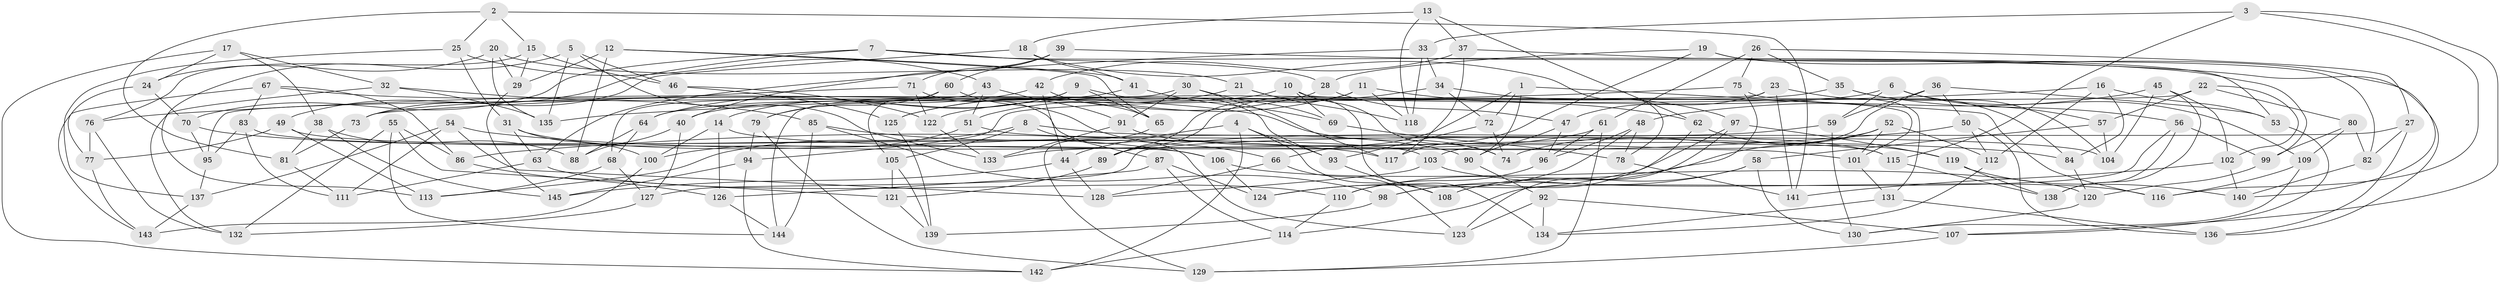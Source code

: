 // coarse degree distribution, {4: 0.4574468085106383, 5: 0.02127659574468085, 6: 0.5212765957446809}
// Generated by graph-tools (version 1.1) at 2025/52/02/27/25 19:52:35]
// undirected, 145 vertices, 290 edges
graph export_dot {
graph [start="1"]
  node [color=gray90,style=filled];
  1;
  2;
  3;
  4;
  5;
  6;
  7;
  8;
  9;
  10;
  11;
  12;
  13;
  14;
  15;
  16;
  17;
  18;
  19;
  20;
  21;
  22;
  23;
  24;
  25;
  26;
  27;
  28;
  29;
  30;
  31;
  32;
  33;
  34;
  35;
  36;
  37;
  38;
  39;
  40;
  41;
  42;
  43;
  44;
  45;
  46;
  47;
  48;
  49;
  50;
  51;
  52;
  53;
  54;
  55;
  56;
  57;
  58;
  59;
  60;
  61;
  62;
  63;
  64;
  65;
  66;
  67;
  68;
  69;
  70;
  71;
  72;
  73;
  74;
  75;
  76;
  77;
  78;
  79;
  80;
  81;
  82;
  83;
  84;
  85;
  86;
  87;
  88;
  89;
  90;
  91;
  92;
  93;
  94;
  95;
  96;
  97;
  98;
  99;
  100;
  101;
  102;
  103;
  104;
  105;
  106;
  107;
  108;
  109;
  110;
  111;
  112;
  113;
  114;
  115;
  116;
  117;
  118;
  119;
  120;
  121;
  122;
  123;
  124;
  125;
  126;
  127;
  128;
  129;
  130;
  131;
  132;
  133;
  134;
  135;
  136;
  137;
  138;
  139;
  140;
  141;
  142;
  143;
  144;
  145;
  1 -- 66;
  1 -- 72;
  1 -- 116;
  1 -- 90;
  2 -- 81;
  2 -- 25;
  2 -- 141;
  2 -- 15;
  3 -- 33;
  3 -- 116;
  3 -- 107;
  3 -- 115;
  4 -- 142;
  4 -- 108;
  4 -- 44;
  4 -- 93;
  5 -- 135;
  5 -- 46;
  5 -- 113;
  5 -- 133;
  6 -- 57;
  6 -- 59;
  6 -- 109;
  6 -- 122;
  7 -- 28;
  7 -- 99;
  7 -- 49;
  7 -- 70;
  8 -- 105;
  8 -- 113;
  8 -- 115;
  8 -- 87;
  9 -- 65;
  9 -- 14;
  9 -- 79;
  9 -- 93;
  10 -- 40;
  10 -- 101;
  10 -- 74;
  10 -- 69;
  11 -- 89;
  11 -- 62;
  11 -- 125;
  11 -- 118;
  12 -- 41;
  12 -- 29;
  12 -- 88;
  12 -- 65;
  13 -- 18;
  13 -- 37;
  13 -- 118;
  13 -- 62;
  14 -- 101;
  14 -- 126;
  14 -- 100;
  15 -- 46;
  15 -- 29;
  15 -- 76;
  16 -- 112;
  16 -- 135;
  16 -- 84;
  16 -- 53;
  17 -- 142;
  17 -- 24;
  17 -- 38;
  17 -- 32;
  18 -- 41;
  18 -- 73;
  18 -- 78;
  19 -- 140;
  19 -- 82;
  19 -- 28;
  19 -- 117;
  20 -- 29;
  20 -- 135;
  20 -- 24;
  20 -- 21;
  21 -- 51;
  21 -- 118;
  21 -- 134;
  22 -- 94;
  22 -- 80;
  22 -- 57;
  22 -- 102;
  23 -- 84;
  23 -- 141;
  23 -- 95;
  23 -- 47;
  24 -- 77;
  24 -- 70;
  25 -- 43;
  25 -- 137;
  25 -- 31;
  26 -- 27;
  26 -- 35;
  26 -- 75;
  26 -- 61;
  27 -- 82;
  27 -- 127;
  27 -- 136;
  28 -- 47;
  28 -- 125;
  29 -- 145;
  30 -- 69;
  30 -- 91;
  30 -- 144;
  30 -- 117;
  31 -- 90;
  31 -- 63;
  31 -- 100;
  32 -- 135;
  32 -- 85;
  32 -- 132;
  33 -- 118;
  33 -- 34;
  33 -- 63;
  34 -- 72;
  34 -- 89;
  34 -- 97;
  35 -- 56;
  35 -- 73;
  35 -- 104;
  36 -- 103;
  36 -- 53;
  36 -- 59;
  36 -- 50;
  37 -- 42;
  37 -- 117;
  37 -- 53;
  38 -- 88;
  38 -- 81;
  38 -- 145;
  39 -- 136;
  39 -- 40;
  39 -- 60;
  39 -- 71;
  40 -- 127;
  40 -- 88;
  41 -- 64;
  41 -- 69;
  42 -- 44;
  42 -- 65;
  42 -- 64;
  43 -- 68;
  43 -- 51;
  43 -- 91;
  44 -- 145;
  44 -- 128;
  45 -- 102;
  45 -- 48;
  45 -- 138;
  45 -- 104;
  46 -- 122;
  46 -- 125;
  47 -- 90;
  47 -- 96;
  48 -- 78;
  48 -- 124;
  48 -- 96;
  49 -- 113;
  49 -- 77;
  49 -- 103;
  50 -- 112;
  50 -- 86;
  50 -- 136;
  51 -- 104;
  51 -- 100;
  52 -- 110;
  52 -- 74;
  52 -- 112;
  52 -- 101;
  53 -- 107;
  54 -- 128;
  54 -- 137;
  54 -- 84;
  54 -- 111;
  55 -- 144;
  55 -- 132;
  55 -- 121;
  55 -- 86;
  56 -- 114;
  56 -- 138;
  56 -- 99;
  57 -- 104;
  57 -- 58;
  58 -- 108;
  58 -- 130;
  58 -- 98;
  59 -- 89;
  59 -- 130;
  60 -- 79;
  60 -- 105;
  60 -- 66;
  61 -- 129;
  61 -- 133;
  61 -- 96;
  62 -- 119;
  62 -- 98;
  63 -- 111;
  63 -- 110;
  64 -- 88;
  64 -- 68;
  65 -- 129;
  66 -- 128;
  66 -- 123;
  67 -- 74;
  67 -- 86;
  67 -- 143;
  67 -- 83;
  68 -- 127;
  68 -- 113;
  69 -- 78;
  70 -- 117;
  70 -- 95;
  71 -- 122;
  71 -- 123;
  71 -- 73;
  72 -- 74;
  72 -- 93;
  73 -- 81;
  75 -- 131;
  75 -- 108;
  75 -- 76;
  76 -- 77;
  76 -- 132;
  77 -- 143;
  78 -- 141;
  79 -- 129;
  79 -- 94;
  80 -- 109;
  80 -- 99;
  80 -- 82;
  81 -- 111;
  82 -- 140;
  83 -- 111;
  83 -- 106;
  83 -- 95;
  84 -- 120;
  85 -- 144;
  85 -- 98;
  85 -- 106;
  86 -- 126;
  87 -- 114;
  87 -- 124;
  87 -- 126;
  89 -- 121;
  90 -- 92;
  91 -- 115;
  91 -- 133;
  92 -- 134;
  92 -- 123;
  92 -- 107;
  93 -- 108;
  94 -- 142;
  94 -- 145;
  95 -- 137;
  96 -- 110;
  97 -- 123;
  97 -- 119;
  97 -- 124;
  98 -- 139;
  99 -- 120;
  100 -- 143;
  101 -- 131;
  102 -- 141;
  102 -- 140;
  103 -- 128;
  103 -- 116;
  105 -- 139;
  105 -- 121;
  106 -- 124;
  106 -- 120;
  107 -- 129;
  109 -- 130;
  109 -- 116;
  110 -- 114;
  112 -- 134;
  114 -- 142;
  115 -- 138;
  119 -- 140;
  119 -- 138;
  120 -- 130;
  121 -- 139;
  122 -- 133;
  125 -- 139;
  126 -- 144;
  127 -- 132;
  131 -- 134;
  131 -- 136;
  137 -- 143;
}
